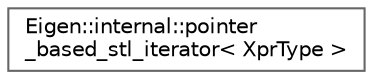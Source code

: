 digraph "Graphical Class Hierarchy"
{
 // LATEX_PDF_SIZE
  bgcolor="transparent";
  edge [fontname=Helvetica,fontsize=10,labelfontname=Helvetica,labelfontsize=10];
  node [fontname=Helvetica,fontsize=10,shape=box,height=0.2,width=0.4];
  rankdir="LR";
  Node0 [id="Node000000",label="Eigen::internal::pointer\l_based_stl_iterator\< XprType \>",height=0.2,width=0.4,color="grey40", fillcolor="white", style="filled",URL="$classEigen_1_1internal_1_1pointer__based__stl__iterator.html",tooltip=" "];
}
